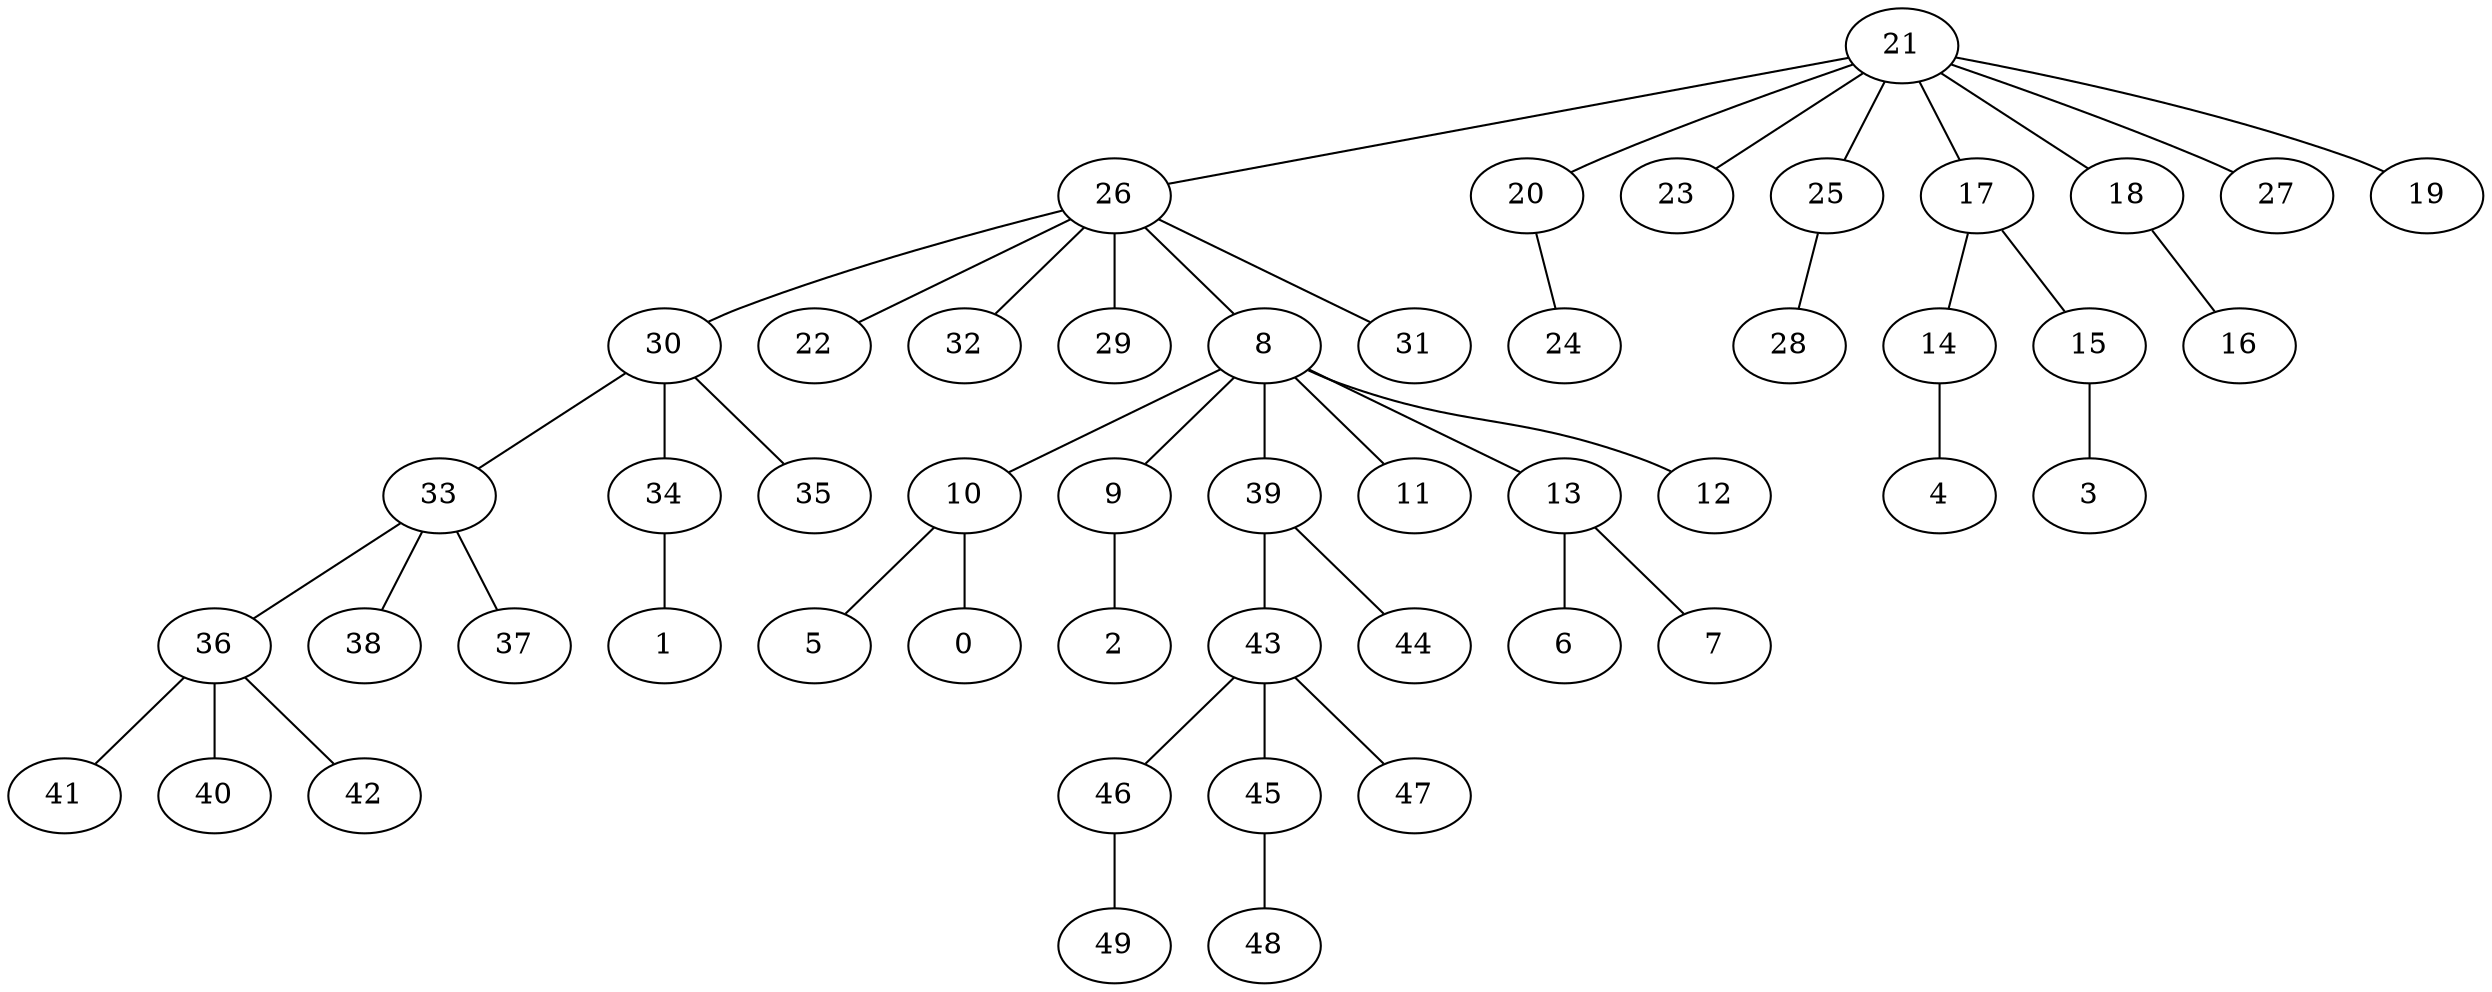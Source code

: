 graph {
  21 -- 26;
  21 -- 20;
  21 -- 23;
  21 -- 25;
  21 -- 17;
  21 -- 18;
  21 -- 27;
  21 -- 19;
  26 -- 30;
  26 -- 22;
  26 -- 32;
  26 -- 29;
  26 -- 8;
  26 -- 31;
  20 -- 24;
  25 -- 28;
  17 -- 14;
  17 -- 15;
  18 -- 16;
  30 -- 33;
  30 -- 34;
  30 -- 35;
  8 -- 10;
  8 -- 9;
  8 -- 39;
  8 -- 11;
  8 -- 13;
  8 -- 12;
  14 -- 4;
  15 -- 3;
  33 -- 36;
  33 -- 38;
  33 -- 37;
  34 -- 1;
  10 -- 5;
  10 -- 0;
  9 -- 2;
  39 -- 43;
  39 -- 44;
  13 -- 6;
  13 -- 7;
  36 -- 41;
  36 -- 40;
  36 -- 42;
  43 -- 46;
  43 -- 45;
  43 -- 47;
  46 -- 49;
  45 -- 48;
}
